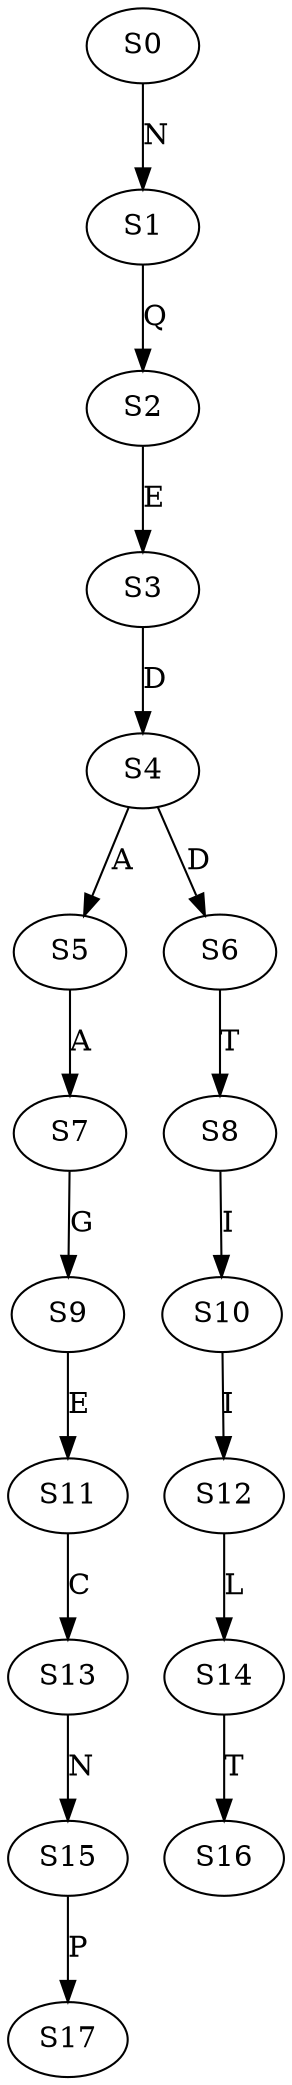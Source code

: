 strict digraph  {
	S0 -> S1 [ label = N ];
	S1 -> S2 [ label = Q ];
	S2 -> S3 [ label = E ];
	S3 -> S4 [ label = D ];
	S4 -> S5 [ label = A ];
	S4 -> S6 [ label = D ];
	S5 -> S7 [ label = A ];
	S6 -> S8 [ label = T ];
	S7 -> S9 [ label = G ];
	S8 -> S10 [ label = I ];
	S9 -> S11 [ label = E ];
	S10 -> S12 [ label = I ];
	S11 -> S13 [ label = C ];
	S12 -> S14 [ label = L ];
	S13 -> S15 [ label = N ];
	S14 -> S16 [ label = T ];
	S15 -> S17 [ label = P ];
}
